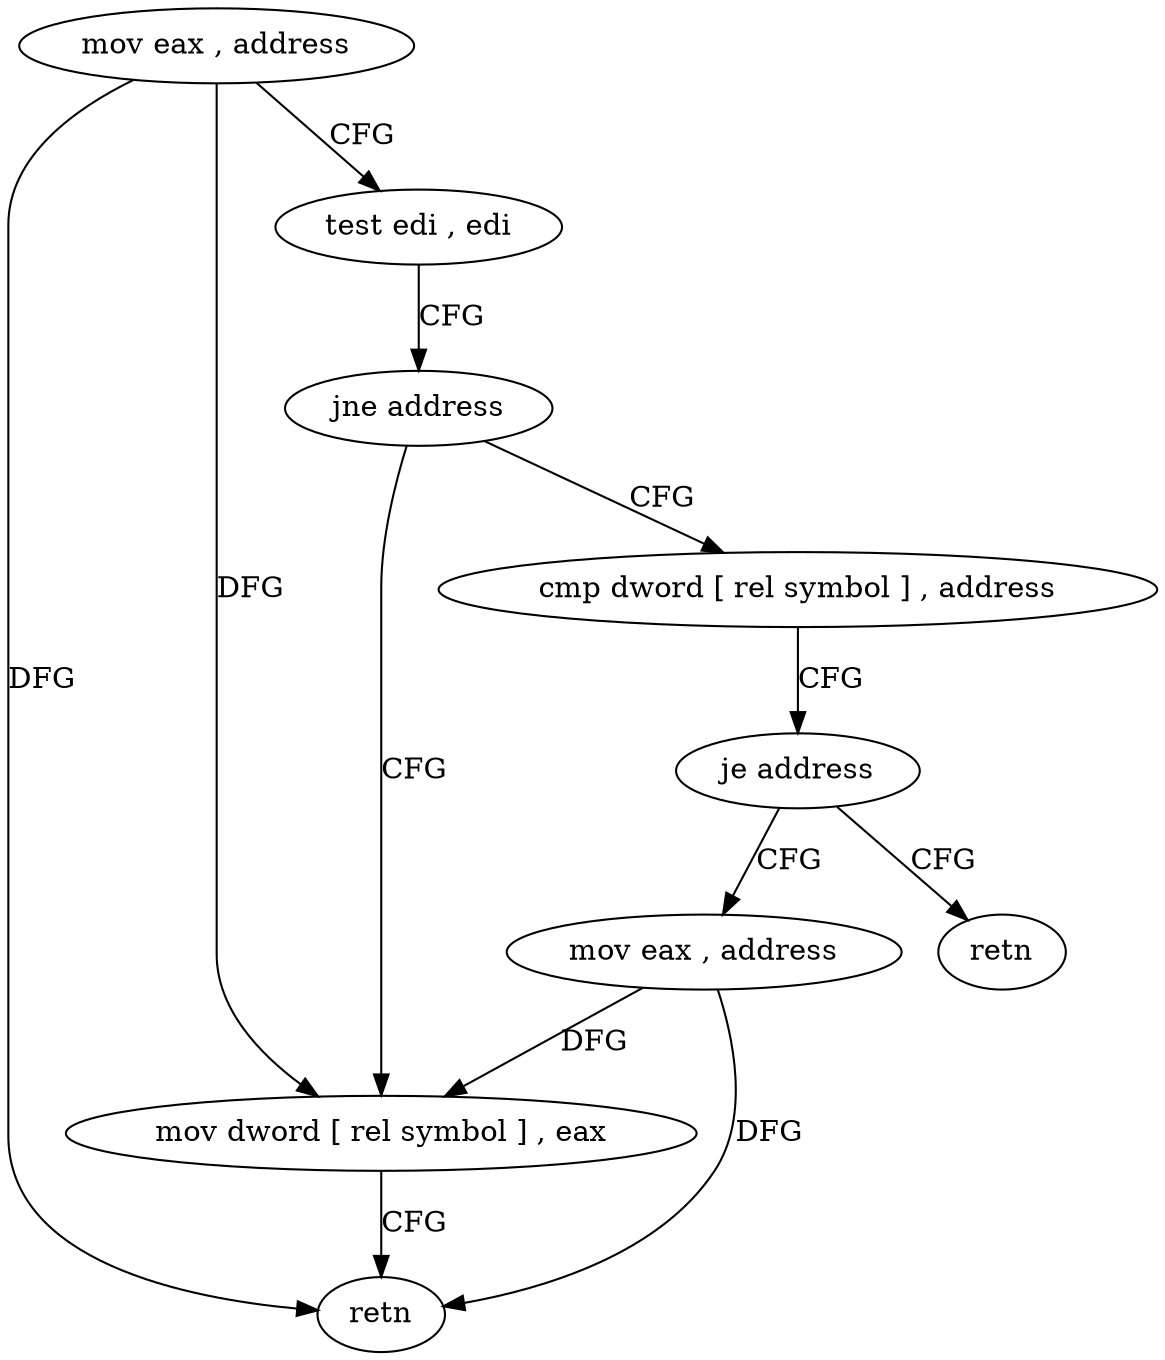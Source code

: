 digraph "func" {
"4220832" [label = "mov eax , address" ]
"4220837" [label = "test edi , edi" ]
"4220839" [label = "jne address" ]
"4220856" [label = "mov dword [ rel symbol ] , eax" ]
"4220841" [label = "cmp dword [ rel symbol ] , address" ]
"4220862" [label = "retn" ]
"4220848" [label = "je address" ]
"4220851" [label = "mov eax , address" ]
"4220850" [label = "retn" ]
"4220832" -> "4220837" [ label = "CFG" ]
"4220832" -> "4220856" [ label = "DFG" ]
"4220832" -> "4220862" [ label = "DFG" ]
"4220837" -> "4220839" [ label = "CFG" ]
"4220839" -> "4220856" [ label = "CFG" ]
"4220839" -> "4220841" [ label = "CFG" ]
"4220856" -> "4220862" [ label = "CFG" ]
"4220841" -> "4220848" [ label = "CFG" ]
"4220848" -> "4220851" [ label = "CFG" ]
"4220848" -> "4220850" [ label = "CFG" ]
"4220851" -> "4220856" [ label = "DFG" ]
"4220851" -> "4220862" [ label = "DFG" ]
}
